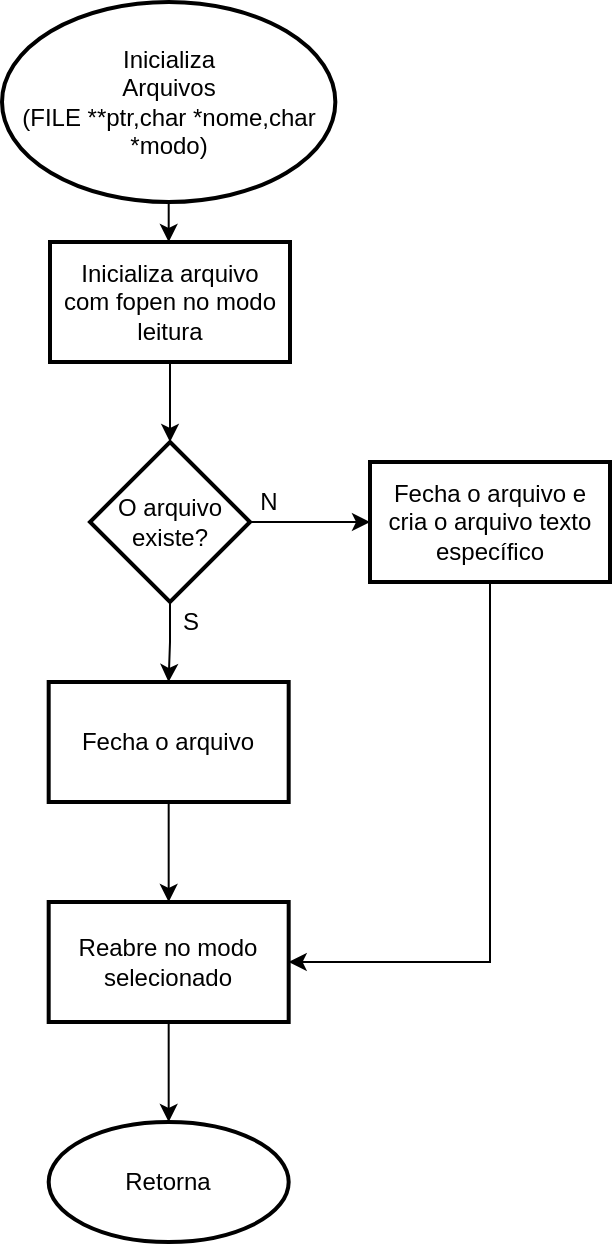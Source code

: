 <mxfile version="16.1.2" type="device"><diagram id="dSXW95vARCj92O7dEE0c" name="Página-1"><mxGraphModel dx="1102" dy="553" grid="1" gridSize="10" guides="1" tooltips="1" connect="1" arrows="1" fold="1" page="1" pageScale="1" pageWidth="827" pageHeight="1169" math="0" shadow="0"><root><mxCell id="0"/><mxCell id="1" parent="0"/><mxCell id="AH2SGjEmLuJP17LKgGbc-3" value="" style="edgeStyle=orthogonalEdgeStyle;rounded=0;orthogonalLoop=1;jettySize=auto;html=1;" edge="1" parent="1" source="AH2SGjEmLuJP17LKgGbc-1" target="AH2SGjEmLuJP17LKgGbc-2"><mxGeometry relative="1" as="geometry"/></mxCell><mxCell id="AH2SGjEmLuJP17LKgGbc-1" value="Inicializa&lt;br&gt;Arquivos&lt;br&gt;(FILE **ptr,char *nome,char *modo)" style="strokeWidth=2;html=1;shape=mxgraph.flowchart.start_1;whiteSpace=wrap;" vertex="1" parent="1"><mxGeometry x="330" y="10" width="166.67" height="100" as="geometry"/></mxCell><mxCell id="AH2SGjEmLuJP17LKgGbc-5" value="" style="edgeStyle=orthogonalEdgeStyle;rounded=0;orthogonalLoop=1;jettySize=auto;html=1;" edge="1" parent="1" source="AH2SGjEmLuJP17LKgGbc-2" target="AH2SGjEmLuJP17LKgGbc-4"><mxGeometry relative="1" as="geometry"/></mxCell><mxCell id="AH2SGjEmLuJP17LKgGbc-2" value="Inicializa arquivo&lt;br&gt;com fopen no modo leitura" style="whiteSpace=wrap;html=1;strokeWidth=2;" vertex="1" parent="1"><mxGeometry x="354" y="130" width="120" height="60" as="geometry"/></mxCell><mxCell id="AH2SGjEmLuJP17LKgGbc-7" value="" style="edgeStyle=orthogonalEdgeStyle;rounded=0;orthogonalLoop=1;jettySize=auto;html=1;" edge="1" parent="1" source="AH2SGjEmLuJP17LKgGbc-4" target="AH2SGjEmLuJP17LKgGbc-6"><mxGeometry relative="1" as="geometry"/></mxCell><mxCell id="AH2SGjEmLuJP17LKgGbc-10" value="" style="edgeStyle=orthogonalEdgeStyle;rounded=0;orthogonalLoop=1;jettySize=auto;html=1;" edge="1" parent="1" source="AH2SGjEmLuJP17LKgGbc-4" target="AH2SGjEmLuJP17LKgGbc-9"><mxGeometry relative="1" as="geometry"/></mxCell><mxCell id="AH2SGjEmLuJP17LKgGbc-4" value="O arquivo existe?" style="rhombus;whiteSpace=wrap;html=1;strokeWidth=2;" vertex="1" parent="1"><mxGeometry x="374" y="230" width="80" height="80" as="geometry"/></mxCell><mxCell id="AH2SGjEmLuJP17LKgGbc-12" value="" style="edgeStyle=orthogonalEdgeStyle;rounded=0;orthogonalLoop=1;jettySize=auto;html=1;" edge="1" parent="1" source="AH2SGjEmLuJP17LKgGbc-6" target="AH2SGjEmLuJP17LKgGbc-11"><mxGeometry relative="1" as="geometry"/></mxCell><mxCell id="AH2SGjEmLuJP17LKgGbc-6" value="Fecha o arquivo" style="whiteSpace=wrap;html=1;strokeWidth=2;" vertex="1" parent="1"><mxGeometry x="353.34" y="350" width="120" height="60" as="geometry"/></mxCell><mxCell id="AH2SGjEmLuJP17LKgGbc-8" value="S" style="text;html=1;align=center;verticalAlign=middle;resizable=0;points=[];autosize=1;strokeColor=none;fillColor=none;" vertex="1" parent="1"><mxGeometry x="414" y="310" width="20" height="20" as="geometry"/></mxCell><mxCell id="AH2SGjEmLuJP17LKgGbc-13" style="edgeStyle=orthogonalEdgeStyle;rounded=0;orthogonalLoop=1;jettySize=auto;html=1;exitX=0.5;exitY=1;exitDx=0;exitDy=0;entryX=1;entryY=0.5;entryDx=0;entryDy=0;" edge="1" parent="1" source="AH2SGjEmLuJP17LKgGbc-9" target="AH2SGjEmLuJP17LKgGbc-11"><mxGeometry relative="1" as="geometry"/></mxCell><mxCell id="AH2SGjEmLuJP17LKgGbc-9" value="Fecha o arquivo e cria o arquivo texto específico" style="whiteSpace=wrap;html=1;strokeWidth=2;" vertex="1" parent="1"><mxGeometry x="514" y="240" width="120" height="60" as="geometry"/></mxCell><mxCell id="AH2SGjEmLuJP17LKgGbc-17" value="" style="edgeStyle=orthogonalEdgeStyle;rounded=0;orthogonalLoop=1;jettySize=auto;html=1;" edge="1" parent="1" source="AH2SGjEmLuJP17LKgGbc-11" target="AH2SGjEmLuJP17LKgGbc-16"><mxGeometry relative="1" as="geometry"/></mxCell><mxCell id="AH2SGjEmLuJP17LKgGbc-11" value="&lt;span&gt;Reabre no modo selecionado&lt;/span&gt;" style="whiteSpace=wrap;html=1;strokeWidth=2;" vertex="1" parent="1"><mxGeometry x="353.34" y="460" width="120" height="60" as="geometry"/></mxCell><mxCell id="AH2SGjEmLuJP17LKgGbc-14" value="N" style="text;html=1;align=center;verticalAlign=middle;resizable=0;points=[];autosize=1;strokeColor=none;fillColor=none;" vertex="1" parent="1"><mxGeometry x="453.34" y="250" width="20" height="20" as="geometry"/></mxCell><mxCell id="AH2SGjEmLuJP17LKgGbc-16" value="Retorna" style="ellipse;whiteSpace=wrap;html=1;strokeWidth=2;" vertex="1" parent="1"><mxGeometry x="353.34" y="570" width="120" height="60" as="geometry"/></mxCell></root></mxGraphModel></diagram></mxfile>